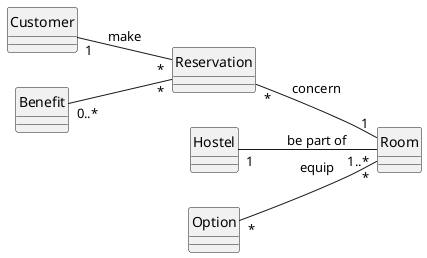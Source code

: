 @startuml

hide circle
skinparam classAttributeIconSize 0

class Customer {}
class Room {}
class Reservation {}
class Hostel {}
class Benefit {}
class Option {}

left to right direction
Customer "1" -- "*" Reservation : make
Reservation "*" -- "1" Room : concern
Hostel "1" -- "1..*" Room : be part of
Benefit "0..*" --  "*" Reservation
Option "*" -- "*" Room : equip



@enduml